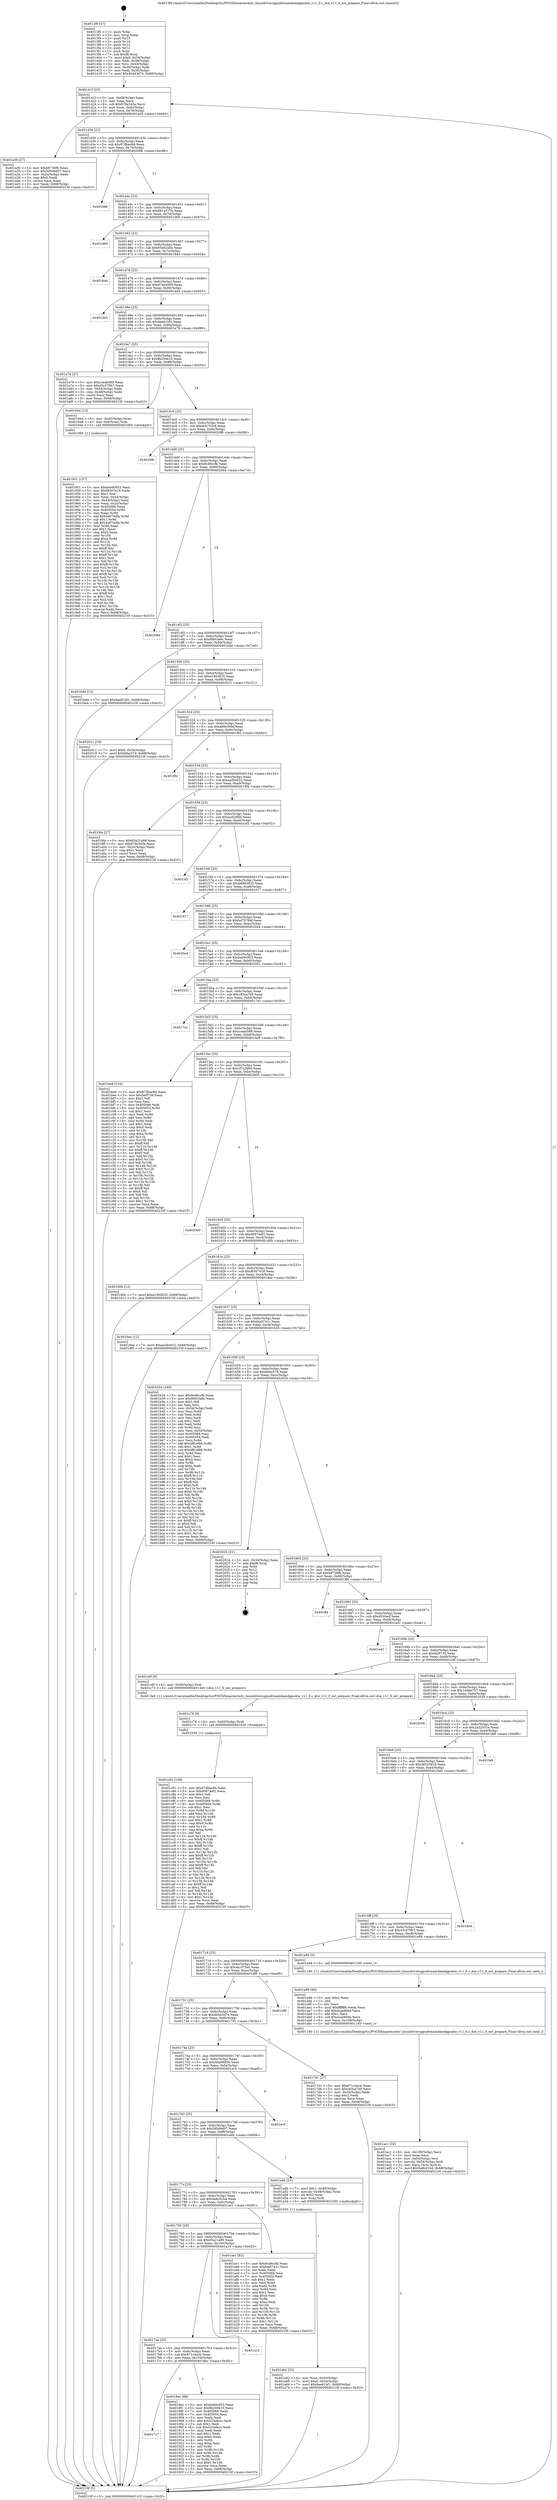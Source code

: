 digraph "0x4013f0" {
  label = "0x4013f0 (/mnt/c/Users/mathe/Desktop/tcc/POCII/binaries/extr_linuxdriversgpudrmamdamdgpudce_v11_0.c_dce_v11_0_ext_prepare_Final-ollvm.out::main(0))"
  labelloc = "t"
  node[shape=record]

  Entry [label="",width=0.3,height=0.3,shape=circle,fillcolor=black,style=filled]
  "0x40141f" [label="{
     0x40141f [23]\l
     | [instrs]\l
     &nbsp;&nbsp;0x40141f \<+3\>: mov -0x68(%rbp),%eax\l
     &nbsp;&nbsp;0x401422 \<+2\>: mov %eax,%ecx\l
     &nbsp;&nbsp;0x401424 \<+6\>: sub $0x870e345e,%ecx\l
     &nbsp;&nbsp;0x40142a \<+3\>: mov %eax,-0x6c(%rbp)\l
     &nbsp;&nbsp;0x40142d \<+3\>: mov %ecx,-0x70(%rbp)\l
     &nbsp;&nbsp;0x401430 \<+6\>: je 0000000000401a30 \<main+0x640\>\l
  }"]
  "0x401a30" [label="{
     0x401a30 [27]\l
     | [instrs]\l
     &nbsp;&nbsp;0x401a30 \<+5\>: mov $0xb9736f6,%eax\l
     &nbsp;&nbsp;0x401a35 \<+5\>: mov $0x595d6d07,%ecx\l
     &nbsp;&nbsp;0x401a3a \<+3\>: mov -0x2c(%rbp),%edx\l
     &nbsp;&nbsp;0x401a3d \<+3\>: cmp $0x0,%edx\l
     &nbsp;&nbsp;0x401a40 \<+3\>: cmove %ecx,%eax\l
     &nbsp;&nbsp;0x401a43 \<+3\>: mov %eax,-0x68(%rbp)\l
     &nbsp;&nbsp;0x401a46 \<+5\>: jmp 000000000040210f \<main+0xd1f\>\l
  }"]
  "0x401436" [label="{
     0x401436 [22]\l
     | [instrs]\l
     &nbsp;&nbsp;0x401436 \<+5\>: jmp 000000000040143b \<main+0x4b\>\l
     &nbsp;&nbsp;0x40143b \<+3\>: mov -0x6c(%rbp),%eax\l
     &nbsp;&nbsp;0x40143e \<+5\>: sub $0x87dbac84,%eax\l
     &nbsp;&nbsp;0x401443 \<+3\>: mov %eax,-0x74(%rbp)\l
     &nbsp;&nbsp;0x401446 \<+6\>: je 0000000000402086 \<main+0xc96\>\l
  }"]
  Exit [label="",width=0.3,height=0.3,shape=circle,fillcolor=black,style=filled,peripheries=2]
  "0x402086" [label="{
     0x402086\l
  }", style=dashed]
  "0x40144c" [label="{
     0x40144c [22]\l
     | [instrs]\l
     &nbsp;&nbsp;0x40144c \<+5\>: jmp 0000000000401451 \<main+0x61\>\l
     &nbsp;&nbsp;0x401451 \<+3\>: mov -0x6c(%rbp),%eax\l
     &nbsp;&nbsp;0x401454 \<+5\>: sub $0x881a577b,%eax\l
     &nbsp;&nbsp;0x401459 \<+3\>: mov %eax,-0x78(%rbp)\l
     &nbsp;&nbsp;0x40145c \<+6\>: je 0000000000401d60 \<main+0x970\>\l
  }"]
  "0x401c81" [label="{
     0x401c81 [138]\l
     | [instrs]\l
     &nbsp;&nbsp;0x401c81 \<+5\>: mov $0x87dbac84,%eax\l
     &nbsp;&nbsp;0x401c86 \<+5\>: mov $0xd0974ef1,%ecx\l
     &nbsp;&nbsp;0x401c8b \<+2\>: mov $0x1,%dl\l
     &nbsp;&nbsp;0x401c8d \<+2\>: xor %esi,%esi\l
     &nbsp;&nbsp;0x401c8f \<+8\>: mov 0x405068,%r8d\l
     &nbsp;&nbsp;0x401c97 \<+8\>: mov 0x405054,%r9d\l
     &nbsp;&nbsp;0x401c9f \<+3\>: sub $0x1,%esi\l
     &nbsp;&nbsp;0x401ca2 \<+3\>: mov %r8d,%r10d\l
     &nbsp;&nbsp;0x401ca5 \<+3\>: add %esi,%r10d\l
     &nbsp;&nbsp;0x401ca8 \<+4\>: imul %r10d,%r8d\l
     &nbsp;&nbsp;0x401cac \<+4\>: and $0x1,%r8d\l
     &nbsp;&nbsp;0x401cb0 \<+4\>: cmp $0x0,%r8d\l
     &nbsp;&nbsp;0x401cb4 \<+4\>: sete %r11b\l
     &nbsp;&nbsp;0x401cb8 \<+4\>: cmp $0xa,%r9d\l
     &nbsp;&nbsp;0x401cbc \<+3\>: setl %bl\l
     &nbsp;&nbsp;0x401cbf \<+3\>: mov %r11b,%r14b\l
     &nbsp;&nbsp;0x401cc2 \<+4\>: xor $0xff,%r14b\l
     &nbsp;&nbsp;0x401cc6 \<+3\>: mov %bl,%r15b\l
     &nbsp;&nbsp;0x401cc9 \<+4\>: xor $0xff,%r15b\l
     &nbsp;&nbsp;0x401ccd \<+3\>: xor $0x1,%dl\l
     &nbsp;&nbsp;0x401cd0 \<+3\>: mov %r14b,%r12b\l
     &nbsp;&nbsp;0x401cd3 \<+4\>: and $0xff,%r12b\l
     &nbsp;&nbsp;0x401cd7 \<+3\>: and %dl,%r11b\l
     &nbsp;&nbsp;0x401cda \<+3\>: mov %r15b,%r13b\l
     &nbsp;&nbsp;0x401cdd \<+4\>: and $0xff,%r13b\l
     &nbsp;&nbsp;0x401ce1 \<+2\>: and %dl,%bl\l
     &nbsp;&nbsp;0x401ce3 \<+3\>: or %r11b,%r12b\l
     &nbsp;&nbsp;0x401ce6 \<+3\>: or %bl,%r13b\l
     &nbsp;&nbsp;0x401ce9 \<+3\>: xor %r13b,%r12b\l
     &nbsp;&nbsp;0x401cec \<+3\>: or %r15b,%r14b\l
     &nbsp;&nbsp;0x401cef \<+4\>: xor $0xff,%r14b\l
     &nbsp;&nbsp;0x401cf3 \<+3\>: or $0x1,%dl\l
     &nbsp;&nbsp;0x401cf6 \<+3\>: and %dl,%r14b\l
     &nbsp;&nbsp;0x401cf9 \<+3\>: or %r14b,%r12b\l
     &nbsp;&nbsp;0x401cfc \<+4\>: test $0x1,%r12b\l
     &nbsp;&nbsp;0x401d00 \<+3\>: cmovne %ecx,%eax\l
     &nbsp;&nbsp;0x401d03 \<+3\>: mov %eax,-0x68(%rbp)\l
     &nbsp;&nbsp;0x401d06 \<+5\>: jmp 000000000040210f \<main+0xd1f\>\l
  }"]
  "0x401d60" [label="{
     0x401d60\l
  }", style=dashed]
  "0x401462" [label="{
     0x401462 [22]\l
     | [instrs]\l
     &nbsp;&nbsp;0x401462 \<+5\>: jmp 0000000000401467 \<main+0x77\>\l
     &nbsp;&nbsp;0x401467 \<+3\>: mov -0x6c(%rbp),%eax\l
     &nbsp;&nbsp;0x40146a \<+5\>: sub $0x95dd2a5e,%eax\l
     &nbsp;&nbsp;0x40146f \<+3\>: mov %eax,-0x7c(%rbp)\l
     &nbsp;&nbsp;0x401472 \<+6\>: je 0000000000401844 \<main+0x454\>\l
  }"]
  "0x401c78" [label="{
     0x401c78 [9]\l
     | [instrs]\l
     &nbsp;&nbsp;0x401c78 \<+4\>: mov -0x50(%rbp),%rdi\l
     &nbsp;&nbsp;0x401c7c \<+5\>: call 0000000000401030 \<free@plt\>\l
     | [calls]\l
     &nbsp;&nbsp;0x401030 \{1\} (unknown)\l
  }"]
  "0x401844" [label="{
     0x401844\l
  }", style=dashed]
  "0x401478" [label="{
     0x401478 [22]\l
     | [instrs]\l
     &nbsp;&nbsp;0x401478 \<+5\>: jmp 000000000040147d \<main+0x8d\>\l
     &nbsp;&nbsp;0x40147d \<+3\>: mov -0x6c(%rbp),%eax\l
     &nbsp;&nbsp;0x401480 \<+5\>: sub $0x97ab4009,%eax\l
     &nbsp;&nbsp;0x401485 \<+3\>: mov %eax,-0x80(%rbp)\l
     &nbsp;&nbsp;0x401488 \<+6\>: je 0000000000401d45 \<main+0x955\>\l
  }"]
  "0x401ac1" [label="{
     0x401ac1 [32]\l
     | [instrs]\l
     &nbsp;&nbsp;0x401ac1 \<+6\>: mov -0x108(%rbp),%ecx\l
     &nbsp;&nbsp;0x401ac7 \<+3\>: imul %eax,%ecx\l
     &nbsp;&nbsp;0x401aca \<+4\>: mov -0x50(%rbp),%rsi\l
     &nbsp;&nbsp;0x401ace \<+4\>: movslq -0x54(%rbp),%rdi\l
     &nbsp;&nbsp;0x401ad2 \<+3\>: mov %ecx,(%rsi,%rdi,4)\l
     &nbsp;&nbsp;0x401ad5 \<+7\>: movl $0x5e8c91b4,-0x68(%rbp)\l
     &nbsp;&nbsp;0x401adc \<+5\>: jmp 000000000040210f \<main+0xd1f\>\l
  }"]
  "0x401d45" [label="{
     0x401d45\l
  }", style=dashed]
  "0x40148e" [label="{
     0x40148e [25]\l
     | [instrs]\l
     &nbsp;&nbsp;0x40148e \<+5\>: jmp 0000000000401493 \<main+0xa3\>\l
     &nbsp;&nbsp;0x401493 \<+3\>: mov -0x6c(%rbp),%eax\l
     &nbsp;&nbsp;0x401496 \<+5\>: sub $0x9ae81bf1,%eax\l
     &nbsp;&nbsp;0x40149b \<+6\>: mov %eax,-0x84(%rbp)\l
     &nbsp;&nbsp;0x4014a1 \<+6\>: je 0000000000401a79 \<main+0x689\>\l
  }"]
  "0x401a99" [label="{
     0x401a99 [40]\l
     | [instrs]\l
     &nbsp;&nbsp;0x401a99 \<+5\>: mov $0x2,%ecx\l
     &nbsp;&nbsp;0x401a9e \<+1\>: cltd\l
     &nbsp;&nbsp;0x401a9f \<+2\>: idiv %ecx\l
     &nbsp;&nbsp;0x401aa1 \<+6\>: imul $0xfffffffe,%edx,%ecx\l
     &nbsp;&nbsp;0x401aa7 \<+6\>: add $0xacae908e,%ecx\l
     &nbsp;&nbsp;0x401aad \<+3\>: add $0x1,%ecx\l
     &nbsp;&nbsp;0x401ab0 \<+6\>: sub $0xacae908e,%ecx\l
     &nbsp;&nbsp;0x401ab6 \<+6\>: mov %ecx,-0x108(%rbp)\l
     &nbsp;&nbsp;0x401abc \<+5\>: call 0000000000401160 \<next_i\>\l
     | [calls]\l
     &nbsp;&nbsp;0x401160 \{1\} (/mnt/c/Users/mathe/Desktop/tcc/POCII/binaries/extr_linuxdriversgpudrmamdamdgpudce_v11_0.c_dce_v11_0_ext_prepare_Final-ollvm.out::next_i)\l
  }"]
  "0x401a79" [label="{
     0x401a79 [27]\l
     | [instrs]\l
     &nbsp;&nbsp;0x401a79 \<+5\>: mov $0xcceab589,%eax\l
     &nbsp;&nbsp;0x401a7e \<+5\>: mov $0x45c576b7,%ecx\l
     &nbsp;&nbsp;0x401a83 \<+3\>: mov -0x54(%rbp),%edx\l
     &nbsp;&nbsp;0x401a86 \<+3\>: cmp -0x48(%rbp),%edx\l
     &nbsp;&nbsp;0x401a89 \<+3\>: cmovl %ecx,%eax\l
     &nbsp;&nbsp;0x401a8c \<+3\>: mov %eax,-0x68(%rbp)\l
     &nbsp;&nbsp;0x401a8f \<+5\>: jmp 000000000040210f \<main+0xd1f\>\l
  }"]
  "0x4014a7" [label="{
     0x4014a7 [25]\l
     | [instrs]\l
     &nbsp;&nbsp;0x4014a7 \<+5\>: jmp 00000000004014ac \<main+0xbc\>\l
     &nbsp;&nbsp;0x4014ac \<+3\>: mov -0x6c(%rbp),%eax\l
     &nbsp;&nbsp;0x4014af \<+5\>: sub $0x9b200e10,%eax\l
     &nbsp;&nbsp;0x4014b4 \<+6\>: mov %eax,-0x88(%rbp)\l
     &nbsp;&nbsp;0x4014ba \<+6\>: je 0000000000401944 \<main+0x554\>\l
  }"]
  "0x401a62" [label="{
     0x401a62 [23]\l
     | [instrs]\l
     &nbsp;&nbsp;0x401a62 \<+4\>: mov %rax,-0x50(%rbp)\l
     &nbsp;&nbsp;0x401a66 \<+7\>: movl $0x0,-0x54(%rbp)\l
     &nbsp;&nbsp;0x401a6d \<+7\>: movl $0x9ae81bf1,-0x68(%rbp)\l
     &nbsp;&nbsp;0x401a74 \<+5\>: jmp 000000000040210f \<main+0xd1f\>\l
  }"]
  "0x401944" [label="{
     0x401944 [13]\l
     | [instrs]\l
     &nbsp;&nbsp;0x401944 \<+4\>: mov -0x40(%rbp),%rax\l
     &nbsp;&nbsp;0x401948 \<+4\>: mov 0x8(%rax),%rdi\l
     &nbsp;&nbsp;0x40194c \<+5\>: call 0000000000401060 \<atoi@plt\>\l
     | [calls]\l
     &nbsp;&nbsp;0x401060 \{1\} (unknown)\l
  }"]
  "0x4014c0" [label="{
     0x4014c0 [25]\l
     | [instrs]\l
     &nbsp;&nbsp;0x4014c0 \<+5\>: jmp 00000000004014c5 \<main+0xd5\>\l
     &nbsp;&nbsp;0x4014c5 \<+3\>: mov -0x6c(%rbp),%eax\l
     &nbsp;&nbsp;0x4014c8 \<+5\>: sub $0x9cb753c9,%eax\l
     &nbsp;&nbsp;0x4014cd \<+6\>: mov %eax,-0x8c(%rbp)\l
     &nbsp;&nbsp;0x4014d3 \<+6\>: je 00000000004020f6 \<main+0xd06\>\l
  }"]
  "0x401951" [label="{
     0x401951 [157]\l
     | [instrs]\l
     &nbsp;&nbsp;0x401951 \<+5\>: mov $0xbeb9c953,%ecx\l
     &nbsp;&nbsp;0x401956 \<+5\>: mov $0xf6507e18,%edx\l
     &nbsp;&nbsp;0x40195b \<+3\>: mov $0x1,%sil\l
     &nbsp;&nbsp;0x40195e \<+3\>: mov %eax,-0x44(%rbp)\l
     &nbsp;&nbsp;0x401961 \<+3\>: mov -0x44(%rbp),%eax\l
     &nbsp;&nbsp;0x401964 \<+3\>: mov %eax,-0x2c(%rbp)\l
     &nbsp;&nbsp;0x401967 \<+7\>: mov 0x405068,%eax\l
     &nbsp;&nbsp;0x40196e \<+8\>: mov 0x405054,%r8d\l
     &nbsp;&nbsp;0x401976 \<+3\>: mov %eax,%r9d\l
     &nbsp;&nbsp;0x401979 \<+7\>: add $0x4e67ddfa,%r9d\l
     &nbsp;&nbsp;0x401980 \<+4\>: sub $0x1,%r9d\l
     &nbsp;&nbsp;0x401984 \<+7\>: sub $0x4e67ddfa,%r9d\l
     &nbsp;&nbsp;0x40198b \<+4\>: imul %r9d,%eax\l
     &nbsp;&nbsp;0x40198f \<+3\>: and $0x1,%eax\l
     &nbsp;&nbsp;0x401992 \<+3\>: cmp $0x0,%eax\l
     &nbsp;&nbsp;0x401995 \<+4\>: sete %r10b\l
     &nbsp;&nbsp;0x401999 \<+4\>: cmp $0xa,%r8d\l
     &nbsp;&nbsp;0x40199d \<+4\>: setl %r11b\l
     &nbsp;&nbsp;0x4019a1 \<+3\>: mov %r10b,%bl\l
     &nbsp;&nbsp;0x4019a4 \<+3\>: xor $0xff,%bl\l
     &nbsp;&nbsp;0x4019a7 \<+3\>: mov %r11b,%r14b\l
     &nbsp;&nbsp;0x4019aa \<+4\>: xor $0xff,%r14b\l
     &nbsp;&nbsp;0x4019ae \<+4\>: xor $0x1,%sil\l
     &nbsp;&nbsp;0x4019b2 \<+3\>: mov %bl,%r15b\l
     &nbsp;&nbsp;0x4019b5 \<+4\>: and $0xff,%r15b\l
     &nbsp;&nbsp;0x4019b9 \<+3\>: and %sil,%r10b\l
     &nbsp;&nbsp;0x4019bc \<+3\>: mov %r14b,%r12b\l
     &nbsp;&nbsp;0x4019bf \<+4\>: and $0xff,%r12b\l
     &nbsp;&nbsp;0x4019c3 \<+3\>: and %sil,%r11b\l
     &nbsp;&nbsp;0x4019c6 \<+3\>: or %r10b,%r15b\l
     &nbsp;&nbsp;0x4019c9 \<+3\>: or %r11b,%r12b\l
     &nbsp;&nbsp;0x4019cc \<+3\>: xor %r12b,%r15b\l
     &nbsp;&nbsp;0x4019cf \<+3\>: or %r14b,%bl\l
     &nbsp;&nbsp;0x4019d2 \<+3\>: xor $0xff,%bl\l
     &nbsp;&nbsp;0x4019d5 \<+4\>: or $0x1,%sil\l
     &nbsp;&nbsp;0x4019d9 \<+3\>: and %sil,%bl\l
     &nbsp;&nbsp;0x4019dc \<+3\>: or %bl,%r15b\l
     &nbsp;&nbsp;0x4019df \<+4\>: test $0x1,%r15b\l
     &nbsp;&nbsp;0x4019e3 \<+3\>: cmovne %edx,%ecx\l
     &nbsp;&nbsp;0x4019e6 \<+3\>: mov %ecx,-0x68(%rbp)\l
     &nbsp;&nbsp;0x4019e9 \<+5\>: jmp 000000000040210f \<main+0xd1f\>\l
  }"]
  "0x4020f6" [label="{
     0x4020f6\l
  }", style=dashed]
  "0x4014d9" [label="{
     0x4014d9 [25]\l
     | [instrs]\l
     &nbsp;&nbsp;0x4014d9 \<+5\>: jmp 00000000004014de \<main+0xee\>\l
     &nbsp;&nbsp;0x4014de \<+3\>: mov -0x6c(%rbp),%eax\l
     &nbsp;&nbsp;0x4014e1 \<+5\>: sub $0x9cd9ccfb,%eax\l
     &nbsp;&nbsp;0x4014e6 \<+6\>: mov %eax,-0x90(%rbp)\l
     &nbsp;&nbsp;0x4014ec \<+6\>: je 000000000040206d \<main+0xc7d\>\l
  }"]
  "0x4017c7" [label="{
     0x4017c7\l
  }", style=dashed]
  "0x40206d" [label="{
     0x40206d\l
  }", style=dashed]
  "0x4014f2" [label="{
     0x4014f2 [25]\l
     | [instrs]\l
     &nbsp;&nbsp;0x4014f2 \<+5\>: jmp 00000000004014f7 \<main+0x107\>\l
     &nbsp;&nbsp;0x4014f7 \<+3\>: mov -0x6c(%rbp),%eax\l
     &nbsp;&nbsp;0x4014fa \<+5\>: sub $0x9fd03a6c,%eax\l
     &nbsp;&nbsp;0x4014ff \<+6\>: mov %eax,-0x94(%rbp)\l
     &nbsp;&nbsp;0x401505 \<+6\>: je 0000000000401bdd \<main+0x7ed\>\l
  }"]
  "0x4018ec" [label="{
     0x4018ec [88]\l
     | [instrs]\l
     &nbsp;&nbsp;0x4018ec \<+5\>: mov $0xbeb9c953,%eax\l
     &nbsp;&nbsp;0x4018f1 \<+5\>: mov $0x9b200e10,%ecx\l
     &nbsp;&nbsp;0x4018f6 \<+7\>: mov 0x405068,%edx\l
     &nbsp;&nbsp;0x4018fd \<+7\>: mov 0x405054,%esi\l
     &nbsp;&nbsp;0x401904 \<+2\>: mov %edx,%edi\l
     &nbsp;&nbsp;0x401906 \<+6\>: add $0x523efecc,%edi\l
     &nbsp;&nbsp;0x40190c \<+3\>: sub $0x1,%edi\l
     &nbsp;&nbsp;0x40190f \<+6\>: sub $0x523efecc,%edi\l
     &nbsp;&nbsp;0x401915 \<+3\>: imul %edi,%edx\l
     &nbsp;&nbsp;0x401918 \<+3\>: and $0x1,%edx\l
     &nbsp;&nbsp;0x40191b \<+3\>: cmp $0x0,%edx\l
     &nbsp;&nbsp;0x40191e \<+4\>: sete %r8b\l
     &nbsp;&nbsp;0x401922 \<+3\>: cmp $0xa,%esi\l
     &nbsp;&nbsp;0x401925 \<+4\>: setl %r9b\l
     &nbsp;&nbsp;0x401929 \<+3\>: mov %r8b,%r10b\l
     &nbsp;&nbsp;0x40192c \<+3\>: and %r9b,%r10b\l
     &nbsp;&nbsp;0x40192f \<+3\>: xor %r9b,%r8b\l
     &nbsp;&nbsp;0x401932 \<+3\>: or %r8b,%r10b\l
     &nbsp;&nbsp;0x401935 \<+4\>: test $0x1,%r10b\l
     &nbsp;&nbsp;0x401939 \<+3\>: cmovne %ecx,%eax\l
     &nbsp;&nbsp;0x40193c \<+3\>: mov %eax,-0x68(%rbp)\l
     &nbsp;&nbsp;0x40193f \<+5\>: jmp 000000000040210f \<main+0xd1f\>\l
  }"]
  "0x401bdd" [label="{
     0x401bdd [12]\l
     | [instrs]\l
     &nbsp;&nbsp;0x401bdd \<+7\>: movl $0x9ae81bf1,-0x68(%rbp)\l
     &nbsp;&nbsp;0x401be4 \<+5\>: jmp 000000000040210f \<main+0xd1f\>\l
  }"]
  "0x40150b" [label="{
     0x40150b [25]\l
     | [instrs]\l
     &nbsp;&nbsp;0x40150b \<+5\>: jmp 0000000000401510 \<main+0x120\>\l
     &nbsp;&nbsp;0x401510 \<+3\>: mov -0x6c(%rbp),%eax\l
     &nbsp;&nbsp;0x401513 \<+5\>: sub $0xa1950635,%eax\l
     &nbsp;&nbsp;0x401518 \<+6\>: mov %eax,-0x98(%rbp)\l
     &nbsp;&nbsp;0x40151e \<+6\>: je 0000000000402011 \<main+0xc21\>\l
  }"]
  "0x4017ae" [label="{
     0x4017ae [25]\l
     | [instrs]\l
     &nbsp;&nbsp;0x4017ae \<+5\>: jmp 00000000004017b3 \<main+0x3c3\>\l
     &nbsp;&nbsp;0x4017b3 \<+3\>: mov -0x6c(%rbp),%eax\l
     &nbsp;&nbsp;0x4017b6 \<+5\>: sub $0x671c4acb,%eax\l
     &nbsp;&nbsp;0x4017bb \<+6\>: mov %eax,-0x104(%rbp)\l
     &nbsp;&nbsp;0x4017c1 \<+6\>: je 00000000004018ec \<main+0x4fc\>\l
  }"]
  "0x402011" [label="{
     0x402011 [19]\l
     | [instrs]\l
     &nbsp;&nbsp;0x402011 \<+7\>: movl $0x0,-0x34(%rbp)\l
     &nbsp;&nbsp;0x402018 \<+7\>: movl $0xfefac574,-0x68(%rbp)\l
     &nbsp;&nbsp;0x40201f \<+5\>: jmp 000000000040210f \<main+0xd1f\>\l
  }"]
  "0x401524" [label="{
     0x401524 [25]\l
     | [instrs]\l
     &nbsp;&nbsp;0x401524 \<+5\>: jmp 0000000000401529 \<main+0x139\>\l
     &nbsp;&nbsp;0x401529 \<+3\>: mov -0x6c(%rbp),%eax\l
     &nbsp;&nbsp;0x40152c \<+5\>: sub $0xa90e56fd,%eax\l
     &nbsp;&nbsp;0x401531 \<+6\>: mov %eax,-0x9c(%rbp)\l
     &nbsp;&nbsp;0x401537 \<+6\>: je 0000000000401f82 \<main+0xb92\>\l
  }"]
  "0x401a15" [label="{
     0x401a15\l
  }", style=dashed]
  "0x401f82" [label="{
     0x401f82\l
  }", style=dashed]
  "0x40153d" [label="{
     0x40153d [25]\l
     | [instrs]\l
     &nbsp;&nbsp;0x40153d \<+5\>: jmp 0000000000401542 \<main+0x152\>\l
     &nbsp;&nbsp;0x401542 \<+3\>: mov -0x6c(%rbp),%eax\l
     &nbsp;&nbsp;0x401545 \<+5\>: sub $0xaa5bc022,%eax\l
     &nbsp;&nbsp;0x40154a \<+6\>: mov %eax,-0xa0(%rbp)\l
     &nbsp;&nbsp;0x401550 \<+6\>: je 00000000004019fa \<main+0x60a\>\l
  }"]
  "0x401795" [label="{
     0x401795 [25]\l
     | [instrs]\l
     &nbsp;&nbsp;0x401795 \<+5\>: jmp 000000000040179a \<main+0x3aa\>\l
     &nbsp;&nbsp;0x40179a \<+3\>: mov -0x6c(%rbp),%eax\l
     &nbsp;&nbsp;0x40179d \<+5\>: sub $0x65a21a99,%eax\l
     &nbsp;&nbsp;0x4017a2 \<+6\>: mov %eax,-0x100(%rbp)\l
     &nbsp;&nbsp;0x4017a8 \<+6\>: je 0000000000401a15 \<main+0x625\>\l
  }"]
  "0x4019fa" [label="{
     0x4019fa [27]\l
     | [instrs]\l
     &nbsp;&nbsp;0x4019fa \<+5\>: mov $0x65a21a99,%eax\l
     &nbsp;&nbsp;0x4019ff \<+5\>: mov $0x870e345e,%ecx\l
     &nbsp;&nbsp;0x401a04 \<+3\>: mov -0x2c(%rbp),%edx\l
     &nbsp;&nbsp;0x401a07 \<+3\>: cmp $0x1,%edx\l
     &nbsp;&nbsp;0x401a0a \<+3\>: cmovl %ecx,%eax\l
     &nbsp;&nbsp;0x401a0d \<+3\>: mov %eax,-0x68(%rbp)\l
     &nbsp;&nbsp;0x401a10 \<+5\>: jmp 000000000040210f \<main+0xd1f\>\l
  }"]
  "0x401556" [label="{
     0x401556 [25]\l
     | [instrs]\l
     &nbsp;&nbsp;0x401556 \<+5\>: jmp 000000000040155b \<main+0x16b\>\l
     &nbsp;&nbsp;0x40155b \<+3\>: mov -0x6c(%rbp),%eax\l
     &nbsp;&nbsp;0x40155e \<+5\>: sub $0xacd24fbb,%eax\l
     &nbsp;&nbsp;0x401563 \<+6\>: mov %eax,-0xa4(%rbp)\l
     &nbsp;&nbsp;0x401569 \<+6\>: je 0000000000401ef2 \<main+0xb02\>\l
  }"]
  "0x401ae1" [label="{
     0x401ae1 [83]\l
     | [instrs]\l
     &nbsp;&nbsp;0x401ae1 \<+5\>: mov $0x9cd9ccfb,%eax\l
     &nbsp;&nbsp;0x401ae6 \<+5\>: mov $0xfaa0741c,%ecx\l
     &nbsp;&nbsp;0x401aeb \<+2\>: xor %edx,%edx\l
     &nbsp;&nbsp;0x401aed \<+7\>: mov 0x405068,%esi\l
     &nbsp;&nbsp;0x401af4 \<+7\>: mov 0x405054,%edi\l
     &nbsp;&nbsp;0x401afb \<+3\>: sub $0x1,%edx\l
     &nbsp;&nbsp;0x401afe \<+3\>: mov %esi,%r8d\l
     &nbsp;&nbsp;0x401b01 \<+3\>: add %edx,%r8d\l
     &nbsp;&nbsp;0x401b04 \<+4\>: imul %r8d,%esi\l
     &nbsp;&nbsp;0x401b08 \<+3\>: and $0x1,%esi\l
     &nbsp;&nbsp;0x401b0b \<+3\>: cmp $0x0,%esi\l
     &nbsp;&nbsp;0x401b0e \<+4\>: sete %r9b\l
     &nbsp;&nbsp;0x401b12 \<+3\>: cmp $0xa,%edi\l
     &nbsp;&nbsp;0x401b15 \<+4\>: setl %r10b\l
     &nbsp;&nbsp;0x401b19 \<+3\>: mov %r9b,%r11b\l
     &nbsp;&nbsp;0x401b1c \<+3\>: and %r10b,%r11b\l
     &nbsp;&nbsp;0x401b1f \<+3\>: xor %r10b,%r9b\l
     &nbsp;&nbsp;0x401b22 \<+3\>: or %r9b,%r11b\l
     &nbsp;&nbsp;0x401b25 \<+4\>: test $0x1,%r11b\l
     &nbsp;&nbsp;0x401b29 \<+3\>: cmovne %ecx,%eax\l
     &nbsp;&nbsp;0x401b2c \<+3\>: mov %eax,-0x68(%rbp)\l
     &nbsp;&nbsp;0x401b2f \<+5\>: jmp 000000000040210f \<main+0xd1f\>\l
  }"]
  "0x401ef2" [label="{
     0x401ef2\l
  }", style=dashed]
  "0x40156f" [label="{
     0x40156f [25]\l
     | [instrs]\l
     &nbsp;&nbsp;0x40156f \<+5\>: jmp 0000000000401574 \<main+0x184\>\l
     &nbsp;&nbsp;0x401574 \<+3\>: mov -0x6c(%rbp),%eax\l
     &nbsp;&nbsp;0x401577 \<+5\>: sub $0xb9963935,%eax\l
     &nbsp;&nbsp;0x40157c \<+6\>: mov %eax,-0xa8(%rbp)\l
     &nbsp;&nbsp;0x401582 \<+6\>: je 0000000000401d17 \<main+0x927\>\l
  }"]
  "0x40177c" [label="{
     0x40177c [25]\l
     | [instrs]\l
     &nbsp;&nbsp;0x40177c \<+5\>: jmp 0000000000401781 \<main+0x391\>\l
     &nbsp;&nbsp;0x401781 \<+3\>: mov -0x6c(%rbp),%eax\l
     &nbsp;&nbsp;0x401784 \<+5\>: sub $0x5e8c91b4,%eax\l
     &nbsp;&nbsp;0x401789 \<+6\>: mov %eax,-0xfc(%rbp)\l
     &nbsp;&nbsp;0x40178f \<+6\>: je 0000000000401ae1 \<main+0x6f1\>\l
  }"]
  "0x401d17" [label="{
     0x401d17\l
  }", style=dashed]
  "0x401588" [label="{
     0x401588 [25]\l
     | [instrs]\l
     &nbsp;&nbsp;0x401588 \<+5\>: jmp 000000000040158d \<main+0x19d\>\l
     &nbsp;&nbsp;0x40158d \<+3\>: mov -0x6c(%rbp),%eax\l
     &nbsp;&nbsp;0x401590 \<+5\>: sub $0xbd75784f,%eax\l
     &nbsp;&nbsp;0x401595 \<+6\>: mov %eax,-0xac(%rbp)\l
     &nbsp;&nbsp;0x40159b \<+6\>: je 00000000004020a4 \<main+0xcb4\>\l
  }"]
  "0x401a4b" [label="{
     0x401a4b [23]\l
     | [instrs]\l
     &nbsp;&nbsp;0x401a4b \<+7\>: movl $0x1,-0x48(%rbp)\l
     &nbsp;&nbsp;0x401a52 \<+4\>: movslq -0x48(%rbp),%rax\l
     &nbsp;&nbsp;0x401a56 \<+4\>: shl $0x2,%rax\l
     &nbsp;&nbsp;0x401a5a \<+3\>: mov %rax,%rdi\l
     &nbsp;&nbsp;0x401a5d \<+5\>: call 0000000000401050 \<malloc@plt\>\l
     | [calls]\l
     &nbsp;&nbsp;0x401050 \{1\} (unknown)\l
  }"]
  "0x4020a4" [label="{
     0x4020a4\l
  }", style=dashed]
  "0x4015a1" [label="{
     0x4015a1 [25]\l
     | [instrs]\l
     &nbsp;&nbsp;0x4015a1 \<+5\>: jmp 00000000004015a6 \<main+0x1b6\>\l
     &nbsp;&nbsp;0x4015a6 \<+3\>: mov -0x6c(%rbp),%eax\l
     &nbsp;&nbsp;0x4015a9 \<+5\>: sub $0xbeb9c953,%eax\l
     &nbsp;&nbsp;0x4015ae \<+6\>: mov %eax,-0xb0(%rbp)\l
     &nbsp;&nbsp;0x4015b4 \<+6\>: je 0000000000402051 \<main+0xc61\>\l
  }"]
  "0x401763" [label="{
     0x401763 [25]\l
     | [instrs]\l
     &nbsp;&nbsp;0x401763 \<+5\>: jmp 0000000000401768 \<main+0x378\>\l
     &nbsp;&nbsp;0x401768 \<+3\>: mov -0x6c(%rbp),%eax\l
     &nbsp;&nbsp;0x40176b \<+5\>: sub $0x595d6d07,%eax\l
     &nbsp;&nbsp;0x401770 \<+6\>: mov %eax,-0xf8(%rbp)\l
     &nbsp;&nbsp;0x401776 \<+6\>: je 0000000000401a4b \<main+0x65b\>\l
  }"]
  "0x402051" [label="{
     0x402051\l
  }", style=dashed]
  "0x4015ba" [label="{
     0x4015ba [25]\l
     | [instrs]\l
     &nbsp;&nbsp;0x4015ba \<+5\>: jmp 00000000004015bf \<main+0x1cf\>\l
     &nbsp;&nbsp;0x4015bf \<+3\>: mov -0x6c(%rbp),%eax\l
     &nbsp;&nbsp;0x4015c2 \<+5\>: sub $0xc83ca749,%eax\l
     &nbsp;&nbsp;0x4015c7 \<+6\>: mov %eax,-0xb4(%rbp)\l
     &nbsp;&nbsp;0x4015cd \<+6\>: je 00000000004017ec \<main+0x3fc\>\l
  }"]
  "0x401ec5" [label="{
     0x401ec5\l
  }", style=dashed]
  "0x4017ec" [label="{
     0x4017ec\l
  }", style=dashed]
  "0x4015d3" [label="{
     0x4015d3 [25]\l
     | [instrs]\l
     &nbsp;&nbsp;0x4015d3 \<+5\>: jmp 00000000004015d8 \<main+0x1e8\>\l
     &nbsp;&nbsp;0x4015d8 \<+3\>: mov -0x6c(%rbp),%eax\l
     &nbsp;&nbsp;0x4015db \<+5\>: sub $0xcceab589,%eax\l
     &nbsp;&nbsp;0x4015e0 \<+6\>: mov %eax,-0xb8(%rbp)\l
     &nbsp;&nbsp;0x4015e6 \<+6\>: je 0000000000401be9 \<main+0x7f9\>\l
  }"]
  "0x4013f0" [label="{
     0x4013f0 [47]\l
     | [instrs]\l
     &nbsp;&nbsp;0x4013f0 \<+1\>: push %rbp\l
     &nbsp;&nbsp;0x4013f1 \<+3\>: mov %rsp,%rbp\l
     &nbsp;&nbsp;0x4013f4 \<+2\>: push %r15\l
     &nbsp;&nbsp;0x4013f6 \<+2\>: push %r14\l
     &nbsp;&nbsp;0x4013f8 \<+2\>: push %r13\l
     &nbsp;&nbsp;0x4013fa \<+2\>: push %r12\l
     &nbsp;&nbsp;0x4013fc \<+1\>: push %rbx\l
     &nbsp;&nbsp;0x4013fd \<+7\>: sub $0xf8,%rsp\l
     &nbsp;&nbsp;0x401404 \<+7\>: movl $0x0,-0x34(%rbp)\l
     &nbsp;&nbsp;0x40140b \<+3\>: mov %edi,-0x38(%rbp)\l
     &nbsp;&nbsp;0x40140e \<+4\>: mov %rsi,-0x40(%rbp)\l
     &nbsp;&nbsp;0x401412 \<+3\>: mov -0x38(%rbp),%edi\l
     &nbsp;&nbsp;0x401415 \<+3\>: mov %edi,-0x30(%rbp)\l
     &nbsp;&nbsp;0x401418 \<+7\>: movl $0x4b443d7e,-0x68(%rbp)\l
  }"]
  "0x401be9" [label="{
     0x401be9 [134]\l
     | [instrs]\l
     &nbsp;&nbsp;0x401be9 \<+5\>: mov $0x87dbac84,%eax\l
     &nbsp;&nbsp;0x401bee \<+5\>: mov $0xfa0f739,%ecx\l
     &nbsp;&nbsp;0x401bf3 \<+2\>: mov $0x1,%dl\l
     &nbsp;&nbsp;0x401bf5 \<+2\>: xor %esi,%esi\l
     &nbsp;&nbsp;0x401bf7 \<+7\>: mov 0x405068,%edi\l
     &nbsp;&nbsp;0x401bfe \<+8\>: mov 0x405054,%r8d\l
     &nbsp;&nbsp;0x401c06 \<+3\>: sub $0x1,%esi\l
     &nbsp;&nbsp;0x401c09 \<+3\>: mov %edi,%r9d\l
     &nbsp;&nbsp;0x401c0c \<+3\>: add %esi,%r9d\l
     &nbsp;&nbsp;0x401c0f \<+4\>: imul %r9d,%edi\l
     &nbsp;&nbsp;0x401c13 \<+3\>: and $0x1,%edi\l
     &nbsp;&nbsp;0x401c16 \<+3\>: cmp $0x0,%edi\l
     &nbsp;&nbsp;0x401c19 \<+4\>: sete %r10b\l
     &nbsp;&nbsp;0x401c1d \<+4\>: cmp $0xa,%r8d\l
     &nbsp;&nbsp;0x401c21 \<+4\>: setl %r11b\l
     &nbsp;&nbsp;0x401c25 \<+3\>: mov %r10b,%bl\l
     &nbsp;&nbsp;0x401c28 \<+3\>: xor $0xff,%bl\l
     &nbsp;&nbsp;0x401c2b \<+3\>: mov %r11b,%r14b\l
     &nbsp;&nbsp;0x401c2e \<+4\>: xor $0xff,%r14b\l
     &nbsp;&nbsp;0x401c32 \<+3\>: xor $0x0,%dl\l
     &nbsp;&nbsp;0x401c35 \<+3\>: mov %bl,%r15b\l
     &nbsp;&nbsp;0x401c38 \<+4\>: and $0x0,%r15b\l
     &nbsp;&nbsp;0x401c3c \<+3\>: and %dl,%r10b\l
     &nbsp;&nbsp;0x401c3f \<+3\>: mov %r14b,%r12b\l
     &nbsp;&nbsp;0x401c42 \<+4\>: and $0x0,%r12b\l
     &nbsp;&nbsp;0x401c46 \<+3\>: and %dl,%r11b\l
     &nbsp;&nbsp;0x401c49 \<+3\>: or %r10b,%r15b\l
     &nbsp;&nbsp;0x401c4c \<+3\>: or %r11b,%r12b\l
     &nbsp;&nbsp;0x401c4f \<+3\>: xor %r12b,%r15b\l
     &nbsp;&nbsp;0x401c52 \<+3\>: or %r14b,%bl\l
     &nbsp;&nbsp;0x401c55 \<+3\>: xor $0xff,%bl\l
     &nbsp;&nbsp;0x401c58 \<+3\>: or $0x0,%dl\l
     &nbsp;&nbsp;0x401c5b \<+2\>: and %dl,%bl\l
     &nbsp;&nbsp;0x401c5d \<+3\>: or %bl,%r15b\l
     &nbsp;&nbsp;0x401c60 \<+4\>: test $0x1,%r15b\l
     &nbsp;&nbsp;0x401c64 \<+3\>: cmovne %ecx,%eax\l
     &nbsp;&nbsp;0x401c67 \<+3\>: mov %eax,-0x68(%rbp)\l
     &nbsp;&nbsp;0x401c6a \<+5\>: jmp 000000000040210f \<main+0xd1f\>\l
  }"]
  "0x4015ec" [label="{
     0x4015ec [25]\l
     | [instrs]\l
     &nbsp;&nbsp;0x4015ec \<+5\>: jmp 00000000004015f1 \<main+0x201\>\l
     &nbsp;&nbsp;0x4015f1 \<+3\>: mov -0x6c(%rbp),%eax\l
     &nbsp;&nbsp;0x4015f4 \<+5\>: sub $0xcf7a2960,%eax\l
     &nbsp;&nbsp;0x4015f9 \<+6\>: mov %eax,-0xbc(%rbp)\l
     &nbsp;&nbsp;0x4015ff \<+6\>: je 0000000000402000 \<main+0xc10\>\l
  }"]
  "0x40210f" [label="{
     0x40210f [5]\l
     | [instrs]\l
     &nbsp;&nbsp;0x40210f \<+5\>: jmp 000000000040141f \<main+0x2f\>\l
  }"]
  "0x402000" [label="{
     0x402000\l
  }", style=dashed]
  "0x401605" [label="{
     0x401605 [25]\l
     | [instrs]\l
     &nbsp;&nbsp;0x401605 \<+5\>: jmp 000000000040160a \<main+0x21a\>\l
     &nbsp;&nbsp;0x40160a \<+3\>: mov -0x6c(%rbp),%eax\l
     &nbsp;&nbsp;0x40160d \<+5\>: sub $0xd0974ef1,%eax\l
     &nbsp;&nbsp;0x401612 \<+6\>: mov %eax,-0xc0(%rbp)\l
     &nbsp;&nbsp;0x401618 \<+6\>: je 0000000000401d0b \<main+0x91b\>\l
  }"]
  "0x40174a" [label="{
     0x40174a [25]\l
     | [instrs]\l
     &nbsp;&nbsp;0x40174a \<+5\>: jmp 000000000040174f \<main+0x35f\>\l
     &nbsp;&nbsp;0x40174f \<+3\>: mov -0x6c(%rbp),%eax\l
     &nbsp;&nbsp;0x401752 \<+5\>: sub $0x4da06854,%eax\l
     &nbsp;&nbsp;0x401757 \<+6\>: mov %eax,-0xf4(%rbp)\l
     &nbsp;&nbsp;0x40175d \<+6\>: je 0000000000401ec5 \<main+0xad5\>\l
  }"]
  "0x401d0b" [label="{
     0x401d0b [12]\l
     | [instrs]\l
     &nbsp;&nbsp;0x401d0b \<+7\>: movl $0xa1950635,-0x68(%rbp)\l
     &nbsp;&nbsp;0x401d12 \<+5\>: jmp 000000000040210f \<main+0xd1f\>\l
  }"]
  "0x40161e" [label="{
     0x40161e [25]\l
     | [instrs]\l
     &nbsp;&nbsp;0x40161e \<+5\>: jmp 0000000000401623 \<main+0x233\>\l
     &nbsp;&nbsp;0x401623 \<+3\>: mov -0x6c(%rbp),%eax\l
     &nbsp;&nbsp;0x401626 \<+5\>: sub $0xf6507e18,%eax\l
     &nbsp;&nbsp;0x40162b \<+6\>: mov %eax,-0xc4(%rbp)\l
     &nbsp;&nbsp;0x401631 \<+6\>: je 00000000004019ee \<main+0x5fe\>\l
  }"]
  "0x4017d1" [label="{
     0x4017d1 [27]\l
     | [instrs]\l
     &nbsp;&nbsp;0x4017d1 \<+5\>: mov $0x671c4acb,%eax\l
     &nbsp;&nbsp;0x4017d6 \<+5\>: mov $0xc83ca749,%ecx\l
     &nbsp;&nbsp;0x4017db \<+3\>: mov -0x30(%rbp),%edx\l
     &nbsp;&nbsp;0x4017de \<+3\>: cmp $0x2,%edx\l
     &nbsp;&nbsp;0x4017e1 \<+3\>: cmovne %ecx,%eax\l
     &nbsp;&nbsp;0x4017e4 \<+3\>: mov %eax,-0x68(%rbp)\l
     &nbsp;&nbsp;0x4017e7 \<+5\>: jmp 000000000040210f \<main+0xd1f\>\l
  }"]
  "0x4019ee" [label="{
     0x4019ee [12]\l
     | [instrs]\l
     &nbsp;&nbsp;0x4019ee \<+7\>: movl $0xaa5bc022,-0x68(%rbp)\l
     &nbsp;&nbsp;0x4019f5 \<+5\>: jmp 000000000040210f \<main+0xd1f\>\l
  }"]
  "0x401637" [label="{
     0x401637 [25]\l
     | [instrs]\l
     &nbsp;&nbsp;0x401637 \<+5\>: jmp 000000000040163c \<main+0x24c\>\l
     &nbsp;&nbsp;0x40163c \<+3\>: mov -0x6c(%rbp),%eax\l
     &nbsp;&nbsp;0x40163f \<+5\>: sub $0xfaa0741c,%eax\l
     &nbsp;&nbsp;0x401644 \<+6\>: mov %eax,-0xc8(%rbp)\l
     &nbsp;&nbsp;0x40164a \<+6\>: je 0000000000401b34 \<main+0x744\>\l
  }"]
  "0x401731" [label="{
     0x401731 [25]\l
     | [instrs]\l
     &nbsp;&nbsp;0x401731 \<+5\>: jmp 0000000000401736 \<main+0x346\>\l
     &nbsp;&nbsp;0x401736 \<+3\>: mov -0x6c(%rbp),%eax\l
     &nbsp;&nbsp;0x401739 \<+5\>: sub $0x4b443d7e,%eax\l
     &nbsp;&nbsp;0x40173e \<+6\>: mov %eax,-0xf0(%rbp)\l
     &nbsp;&nbsp;0x401744 \<+6\>: je 00000000004017d1 \<main+0x3e1\>\l
  }"]
  "0x401b34" [label="{
     0x401b34 [169]\l
     | [instrs]\l
     &nbsp;&nbsp;0x401b34 \<+5\>: mov $0x9cd9ccfb,%eax\l
     &nbsp;&nbsp;0x401b39 \<+5\>: mov $0x9fd03a6c,%ecx\l
     &nbsp;&nbsp;0x401b3e \<+2\>: mov $0x1,%dl\l
     &nbsp;&nbsp;0x401b40 \<+2\>: xor %esi,%esi\l
     &nbsp;&nbsp;0x401b42 \<+3\>: mov -0x54(%rbp),%edi\l
     &nbsp;&nbsp;0x401b45 \<+3\>: mov %esi,%r8d\l
     &nbsp;&nbsp;0x401b48 \<+3\>: sub %edi,%r8d\l
     &nbsp;&nbsp;0x401b4b \<+2\>: mov %esi,%edi\l
     &nbsp;&nbsp;0x401b4d \<+3\>: sub $0x1,%edi\l
     &nbsp;&nbsp;0x401b50 \<+3\>: add %edi,%r8d\l
     &nbsp;&nbsp;0x401b53 \<+3\>: sub %r8d,%esi\l
     &nbsp;&nbsp;0x401b56 \<+3\>: mov %esi,-0x54(%rbp)\l
     &nbsp;&nbsp;0x401b59 \<+7\>: mov 0x405068,%esi\l
     &nbsp;&nbsp;0x401b60 \<+7\>: mov 0x405054,%edi\l
     &nbsp;&nbsp;0x401b67 \<+3\>: mov %esi,%r8d\l
     &nbsp;&nbsp;0x401b6a \<+7\>: add $0x4ff1ef66,%r8d\l
     &nbsp;&nbsp;0x401b71 \<+4\>: sub $0x1,%r8d\l
     &nbsp;&nbsp;0x401b75 \<+7\>: sub $0x4ff1ef66,%r8d\l
     &nbsp;&nbsp;0x401b7c \<+4\>: imul %r8d,%esi\l
     &nbsp;&nbsp;0x401b80 \<+3\>: and $0x1,%esi\l
     &nbsp;&nbsp;0x401b83 \<+3\>: cmp $0x0,%esi\l
     &nbsp;&nbsp;0x401b86 \<+4\>: sete %r9b\l
     &nbsp;&nbsp;0x401b8a \<+3\>: cmp $0xa,%edi\l
     &nbsp;&nbsp;0x401b8d \<+4\>: setl %r10b\l
     &nbsp;&nbsp;0x401b91 \<+3\>: mov %r9b,%r11b\l
     &nbsp;&nbsp;0x401b94 \<+4\>: xor $0xff,%r11b\l
     &nbsp;&nbsp;0x401b98 \<+3\>: mov %r10b,%bl\l
     &nbsp;&nbsp;0x401b9b \<+3\>: xor $0xff,%bl\l
     &nbsp;&nbsp;0x401b9e \<+3\>: xor $0x0,%dl\l
     &nbsp;&nbsp;0x401ba1 \<+3\>: mov %r11b,%r14b\l
     &nbsp;&nbsp;0x401ba4 \<+4\>: and $0x0,%r14b\l
     &nbsp;&nbsp;0x401ba8 \<+3\>: and %dl,%r9b\l
     &nbsp;&nbsp;0x401bab \<+3\>: mov %bl,%r15b\l
     &nbsp;&nbsp;0x401bae \<+4\>: and $0x0,%r15b\l
     &nbsp;&nbsp;0x401bb2 \<+3\>: and %dl,%r10b\l
     &nbsp;&nbsp;0x401bb5 \<+3\>: or %r9b,%r14b\l
     &nbsp;&nbsp;0x401bb8 \<+3\>: or %r10b,%r15b\l
     &nbsp;&nbsp;0x401bbb \<+3\>: xor %r15b,%r14b\l
     &nbsp;&nbsp;0x401bbe \<+3\>: or %bl,%r11b\l
     &nbsp;&nbsp;0x401bc1 \<+4\>: xor $0xff,%r11b\l
     &nbsp;&nbsp;0x401bc5 \<+3\>: or $0x0,%dl\l
     &nbsp;&nbsp;0x401bc8 \<+3\>: and %dl,%r11b\l
     &nbsp;&nbsp;0x401bcb \<+3\>: or %r11b,%r14b\l
     &nbsp;&nbsp;0x401bce \<+4\>: test $0x1,%r14b\l
     &nbsp;&nbsp;0x401bd2 \<+3\>: cmovne %ecx,%eax\l
     &nbsp;&nbsp;0x401bd5 \<+3\>: mov %eax,-0x68(%rbp)\l
     &nbsp;&nbsp;0x401bd8 \<+5\>: jmp 000000000040210f \<main+0xd1f\>\l
  }"]
  "0x401650" [label="{
     0x401650 [25]\l
     | [instrs]\l
     &nbsp;&nbsp;0x401650 \<+5\>: jmp 0000000000401655 \<main+0x265\>\l
     &nbsp;&nbsp;0x401655 \<+3\>: mov -0x6c(%rbp),%eax\l
     &nbsp;&nbsp;0x401658 \<+5\>: sub $0xfefac574,%eax\l
     &nbsp;&nbsp;0x40165d \<+6\>: mov %eax,-0xcc(%rbp)\l
     &nbsp;&nbsp;0x401663 \<+6\>: je 0000000000402024 \<main+0xc34\>\l
  }"]
  "0x401df0" [label="{
     0x401df0\l
  }", style=dashed]
  "0x402024" [label="{
     0x402024 [21]\l
     | [instrs]\l
     &nbsp;&nbsp;0x402024 \<+3\>: mov -0x34(%rbp),%eax\l
     &nbsp;&nbsp;0x402027 \<+7\>: add $0xf8,%rsp\l
     &nbsp;&nbsp;0x40202e \<+1\>: pop %rbx\l
     &nbsp;&nbsp;0x40202f \<+2\>: pop %r12\l
     &nbsp;&nbsp;0x402031 \<+2\>: pop %r13\l
     &nbsp;&nbsp;0x402033 \<+2\>: pop %r14\l
     &nbsp;&nbsp;0x402035 \<+2\>: pop %r15\l
     &nbsp;&nbsp;0x402037 \<+1\>: pop %rbp\l
     &nbsp;&nbsp;0x402038 \<+1\>: ret\l
  }"]
  "0x401669" [label="{
     0x401669 [25]\l
     | [instrs]\l
     &nbsp;&nbsp;0x401669 \<+5\>: jmp 000000000040166e \<main+0x27e\>\l
     &nbsp;&nbsp;0x40166e \<+3\>: mov -0x6c(%rbp),%eax\l
     &nbsp;&nbsp;0x401671 \<+5\>: sub $0xb9736f6,%eax\l
     &nbsp;&nbsp;0x401676 \<+6\>: mov %eax,-0xd0(%rbp)\l
     &nbsp;&nbsp;0x40167c \<+6\>: je 0000000000401ff4 \<main+0xc04\>\l
  }"]
  "0x401718" [label="{
     0x401718 [25]\l
     | [instrs]\l
     &nbsp;&nbsp;0x401718 \<+5\>: jmp 000000000040171d \<main+0x32d\>\l
     &nbsp;&nbsp;0x40171d \<+3\>: mov -0x6c(%rbp),%eax\l
     &nbsp;&nbsp;0x401720 \<+5\>: sub $0x4a1f73e0,%eax\l
     &nbsp;&nbsp;0x401725 \<+6\>: mov %eax,-0xec(%rbp)\l
     &nbsp;&nbsp;0x40172b \<+6\>: je 0000000000401df0 \<main+0xa00\>\l
  }"]
  "0x401ff4" [label="{
     0x401ff4\l
  }", style=dashed]
  "0x401682" [label="{
     0x401682 [25]\l
     | [instrs]\l
     &nbsp;&nbsp;0x401682 \<+5\>: jmp 0000000000401687 \<main+0x297\>\l
     &nbsp;&nbsp;0x401687 \<+3\>: mov -0x6c(%rbp),%eax\l
     &nbsp;&nbsp;0x40168a \<+5\>: sub $0xd530acf,%eax\l
     &nbsp;&nbsp;0x40168f \<+6\>: mov %eax,-0xd4(%rbp)\l
     &nbsp;&nbsp;0x401695 \<+6\>: je 0000000000401ed1 \<main+0xae1\>\l
  }"]
  "0x401a94" [label="{
     0x401a94 [5]\l
     | [instrs]\l
     &nbsp;&nbsp;0x401a94 \<+5\>: call 0000000000401160 \<next_i\>\l
     | [calls]\l
     &nbsp;&nbsp;0x401160 \{1\} (/mnt/c/Users/mathe/Desktop/tcc/POCII/binaries/extr_linuxdriversgpudrmamdamdgpudce_v11_0.c_dce_v11_0_ext_prepare_Final-ollvm.out::next_i)\l
  }"]
  "0x401ed1" [label="{
     0x401ed1\l
  }", style=dashed]
  "0x40169b" [label="{
     0x40169b [25]\l
     | [instrs]\l
     &nbsp;&nbsp;0x40169b \<+5\>: jmp 00000000004016a0 \<main+0x2b0\>\l
     &nbsp;&nbsp;0x4016a0 \<+3\>: mov -0x6c(%rbp),%eax\l
     &nbsp;&nbsp;0x4016a3 \<+5\>: sub $0xfa0f739,%eax\l
     &nbsp;&nbsp;0x4016a8 \<+6\>: mov %eax,-0xd8(%rbp)\l
     &nbsp;&nbsp;0x4016ae \<+6\>: je 0000000000401c6f \<main+0x87f\>\l
  }"]
  "0x4016ff" [label="{
     0x4016ff [25]\l
     | [instrs]\l
     &nbsp;&nbsp;0x4016ff \<+5\>: jmp 0000000000401704 \<main+0x314\>\l
     &nbsp;&nbsp;0x401704 \<+3\>: mov -0x6c(%rbp),%eax\l
     &nbsp;&nbsp;0x401707 \<+5\>: sub $0x45c576b7,%eax\l
     &nbsp;&nbsp;0x40170c \<+6\>: mov %eax,-0xe8(%rbp)\l
     &nbsp;&nbsp;0x401712 \<+6\>: je 0000000000401a94 \<main+0x6a4\>\l
  }"]
  "0x401c6f" [label="{
     0x401c6f [9]\l
     | [instrs]\l
     &nbsp;&nbsp;0x401c6f \<+4\>: mov -0x50(%rbp),%rdi\l
     &nbsp;&nbsp;0x401c73 \<+5\>: call 00000000004013e0 \<dce_v11_0_ext_prepare\>\l
     | [calls]\l
     &nbsp;&nbsp;0x4013e0 \{1\} (/mnt/c/Users/mathe/Desktop/tcc/POCII/binaries/extr_linuxdriversgpudrmamdamdgpudce_v11_0.c_dce_v11_0_ext_prepare_Final-ollvm.out::dce_v11_0_ext_prepare)\l
  }"]
  "0x4016b4" [label="{
     0x4016b4 [25]\l
     | [instrs]\l
     &nbsp;&nbsp;0x4016b4 \<+5\>: jmp 00000000004016b9 \<main+0x2c9\>\l
     &nbsp;&nbsp;0x4016b9 \<+3\>: mov -0x6c(%rbp),%eax\l
     &nbsp;&nbsp;0x4016bc \<+5\>: sub $0x1ddde757,%eax\l
     &nbsp;&nbsp;0x4016c1 \<+6\>: mov %eax,-0xdc(%rbp)\l
     &nbsp;&nbsp;0x4016c7 \<+6\>: je 0000000000402039 \<main+0xc49\>\l
  }"]
  "0x4018e0" [label="{
     0x4018e0\l
  }", style=dashed]
  "0x402039" [label="{
     0x402039\l
  }", style=dashed]
  "0x4016cd" [label="{
     0x4016cd [25]\l
     | [instrs]\l
     &nbsp;&nbsp;0x4016cd \<+5\>: jmp 00000000004016d2 \<main+0x2e2\>\l
     &nbsp;&nbsp;0x4016d2 \<+3\>: mov -0x6c(%rbp),%eax\l
     &nbsp;&nbsp;0x4016d5 \<+5\>: sub $0x2a32551e,%eax\l
     &nbsp;&nbsp;0x4016da \<+6\>: mov %eax,-0xe0(%rbp)\l
     &nbsp;&nbsp;0x4016e0 \<+6\>: je 0000000000401fe8 \<main+0xbf8\>\l
  }"]
  "0x4016e6" [label="{
     0x4016e6 [25]\l
     | [instrs]\l
     &nbsp;&nbsp;0x4016e6 \<+5\>: jmp 00000000004016eb \<main+0x2fb\>\l
     &nbsp;&nbsp;0x4016eb \<+3\>: mov -0x6c(%rbp),%eax\l
     &nbsp;&nbsp;0x4016ee \<+5\>: sub $0x36325919,%eax\l
     &nbsp;&nbsp;0x4016f3 \<+6\>: mov %eax,-0xe4(%rbp)\l
     &nbsp;&nbsp;0x4016f9 \<+6\>: je 00000000004018e0 \<main+0x4f0\>\l
  }"]
  "0x401fe8" [label="{
     0x401fe8\l
  }", style=dashed]
  Entry -> "0x4013f0" [label=" 1"]
  "0x40141f" -> "0x401a30" [label=" 1"]
  "0x40141f" -> "0x401436" [label=" 17"]
  "0x402024" -> Exit [label=" 1"]
  "0x401436" -> "0x402086" [label=" 0"]
  "0x401436" -> "0x40144c" [label=" 17"]
  "0x402011" -> "0x40210f" [label=" 1"]
  "0x40144c" -> "0x401d60" [label=" 0"]
  "0x40144c" -> "0x401462" [label=" 17"]
  "0x401d0b" -> "0x40210f" [label=" 1"]
  "0x401462" -> "0x401844" [label=" 0"]
  "0x401462" -> "0x401478" [label=" 17"]
  "0x401c81" -> "0x40210f" [label=" 1"]
  "0x401478" -> "0x401d45" [label=" 0"]
  "0x401478" -> "0x40148e" [label=" 17"]
  "0x401c78" -> "0x401c81" [label=" 1"]
  "0x40148e" -> "0x401a79" [label=" 2"]
  "0x40148e" -> "0x4014a7" [label=" 15"]
  "0x401c6f" -> "0x401c78" [label=" 1"]
  "0x4014a7" -> "0x401944" [label=" 1"]
  "0x4014a7" -> "0x4014c0" [label=" 14"]
  "0x401be9" -> "0x40210f" [label=" 1"]
  "0x4014c0" -> "0x4020f6" [label=" 0"]
  "0x4014c0" -> "0x4014d9" [label=" 14"]
  "0x401bdd" -> "0x40210f" [label=" 1"]
  "0x4014d9" -> "0x40206d" [label=" 0"]
  "0x4014d9" -> "0x4014f2" [label=" 14"]
  "0x401b34" -> "0x40210f" [label=" 1"]
  "0x4014f2" -> "0x401bdd" [label=" 1"]
  "0x4014f2" -> "0x40150b" [label=" 13"]
  "0x401ae1" -> "0x40210f" [label=" 1"]
  "0x40150b" -> "0x402011" [label=" 1"]
  "0x40150b" -> "0x401524" [label=" 12"]
  "0x401a99" -> "0x401ac1" [label=" 1"]
  "0x401524" -> "0x401f82" [label=" 0"]
  "0x401524" -> "0x40153d" [label=" 12"]
  "0x401a94" -> "0x401a99" [label=" 1"]
  "0x40153d" -> "0x4019fa" [label=" 1"]
  "0x40153d" -> "0x401556" [label=" 11"]
  "0x401a62" -> "0x40210f" [label=" 1"]
  "0x401556" -> "0x401ef2" [label=" 0"]
  "0x401556" -> "0x40156f" [label=" 11"]
  "0x401a4b" -> "0x401a62" [label=" 1"]
  "0x40156f" -> "0x401d17" [label=" 0"]
  "0x40156f" -> "0x401588" [label=" 11"]
  "0x4019fa" -> "0x40210f" [label=" 1"]
  "0x401588" -> "0x4020a4" [label=" 0"]
  "0x401588" -> "0x4015a1" [label=" 11"]
  "0x4019ee" -> "0x40210f" [label=" 1"]
  "0x4015a1" -> "0x402051" [label=" 0"]
  "0x4015a1" -> "0x4015ba" [label=" 11"]
  "0x401944" -> "0x401951" [label=" 1"]
  "0x4015ba" -> "0x4017ec" [label=" 0"]
  "0x4015ba" -> "0x4015d3" [label=" 11"]
  "0x4018ec" -> "0x40210f" [label=" 1"]
  "0x4015d3" -> "0x401be9" [label=" 1"]
  "0x4015d3" -> "0x4015ec" [label=" 10"]
  "0x4017ae" -> "0x4018ec" [label=" 1"]
  "0x4015ec" -> "0x402000" [label=" 0"]
  "0x4015ec" -> "0x401605" [label=" 10"]
  "0x401ac1" -> "0x40210f" [label=" 1"]
  "0x401605" -> "0x401d0b" [label=" 1"]
  "0x401605" -> "0x40161e" [label=" 9"]
  "0x401795" -> "0x4017ae" [label=" 1"]
  "0x40161e" -> "0x4019ee" [label=" 1"]
  "0x40161e" -> "0x401637" [label=" 8"]
  "0x401795" -> "0x401a15" [label=" 0"]
  "0x401637" -> "0x401b34" [label=" 1"]
  "0x401637" -> "0x401650" [label=" 7"]
  "0x40177c" -> "0x401795" [label=" 1"]
  "0x401650" -> "0x402024" [label=" 1"]
  "0x401650" -> "0x401669" [label=" 6"]
  "0x40177c" -> "0x401ae1" [label=" 1"]
  "0x401669" -> "0x401ff4" [label=" 0"]
  "0x401669" -> "0x401682" [label=" 6"]
  "0x401763" -> "0x40177c" [label=" 2"]
  "0x401682" -> "0x401ed1" [label=" 0"]
  "0x401682" -> "0x40169b" [label=" 6"]
  "0x401763" -> "0x401a4b" [label=" 1"]
  "0x40169b" -> "0x401c6f" [label=" 1"]
  "0x40169b" -> "0x4016b4" [label=" 5"]
  "0x40174a" -> "0x401763" [label=" 3"]
  "0x4016b4" -> "0x402039" [label=" 0"]
  "0x4016b4" -> "0x4016cd" [label=" 5"]
  "0x40174a" -> "0x401ec5" [label=" 0"]
  "0x4016cd" -> "0x401fe8" [label=" 0"]
  "0x4016cd" -> "0x4016e6" [label=" 5"]
  "0x4017ae" -> "0x4017c7" [label=" 0"]
  "0x4016e6" -> "0x4018e0" [label=" 0"]
  "0x4016e6" -> "0x4016ff" [label=" 5"]
  "0x401951" -> "0x40210f" [label=" 1"]
  "0x4016ff" -> "0x401a94" [label=" 1"]
  "0x4016ff" -> "0x401718" [label=" 4"]
  "0x401a30" -> "0x40210f" [label=" 1"]
  "0x401718" -> "0x401df0" [label=" 0"]
  "0x401718" -> "0x401731" [label=" 4"]
  "0x401a79" -> "0x40210f" [label=" 2"]
  "0x401731" -> "0x4017d1" [label=" 1"]
  "0x401731" -> "0x40174a" [label=" 3"]
  "0x4017d1" -> "0x40210f" [label=" 1"]
  "0x4013f0" -> "0x40141f" [label=" 1"]
  "0x40210f" -> "0x40141f" [label=" 17"]
}
